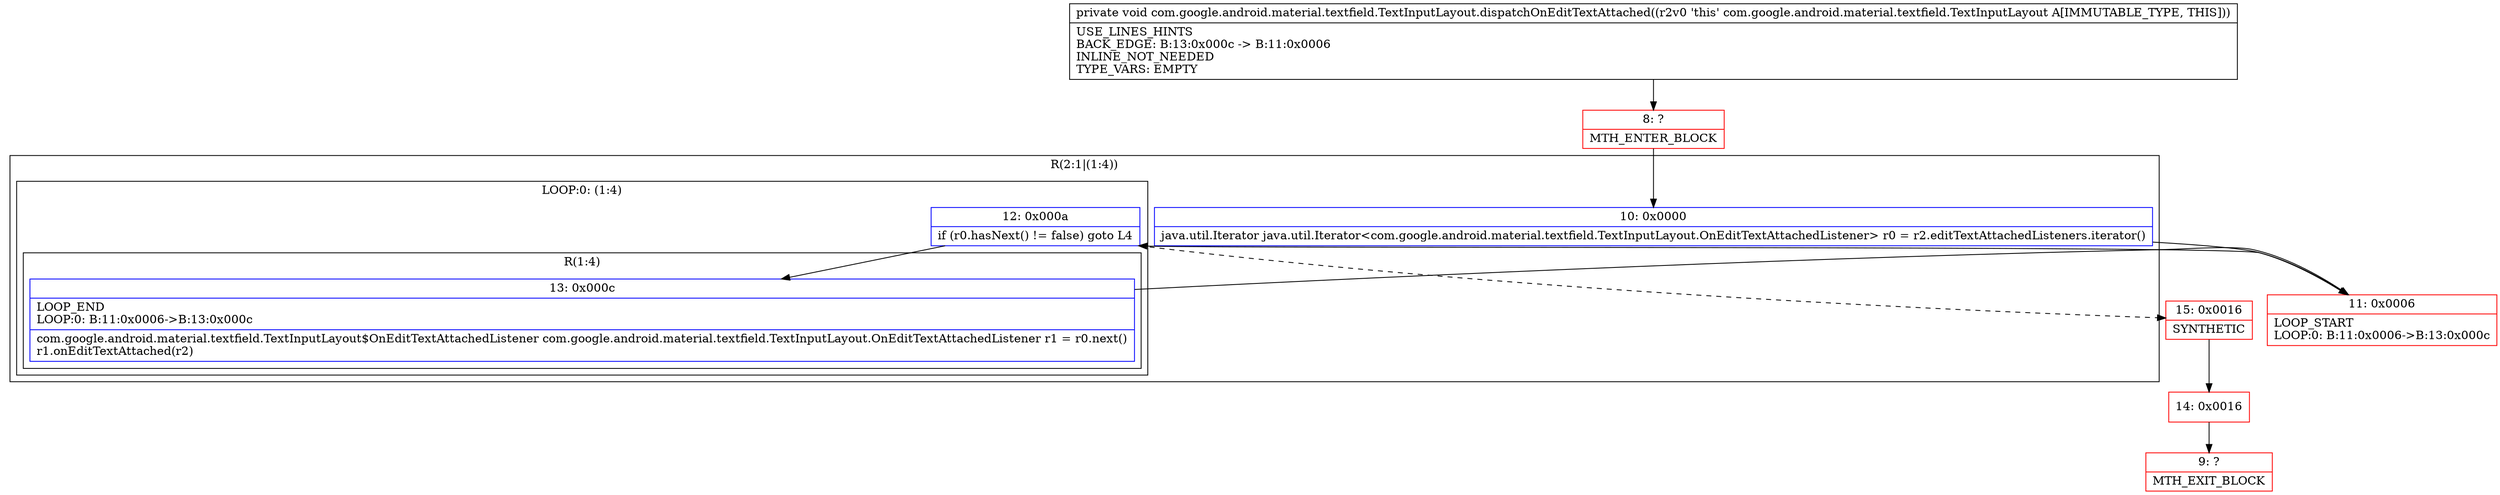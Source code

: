 digraph "CFG forcom.google.android.material.textfield.TextInputLayout.dispatchOnEditTextAttached()V" {
subgraph cluster_Region_1333197653 {
label = "R(2:1|(1:4))";
node [shape=record,color=blue];
Node_10 [shape=record,label="{10\:\ 0x0000|java.util.Iterator java.util.Iterator\<com.google.android.material.textfield.TextInputLayout.OnEditTextAttachedListener\> r0 = r2.editTextAttachedListeners.iterator()\l}"];
subgraph cluster_LoopRegion_1612591956 {
label = "LOOP:0: (1:4)";
node [shape=record,color=blue];
Node_12 [shape=record,label="{12\:\ 0x000a|if (r0.hasNext() != false) goto L4\l}"];
subgraph cluster_Region_1193092253 {
label = "R(1:4)";
node [shape=record,color=blue];
Node_13 [shape=record,label="{13\:\ 0x000c|LOOP_END\lLOOP:0: B:11:0x0006\-\>B:13:0x000c\l|com.google.android.material.textfield.TextInputLayout$OnEditTextAttachedListener com.google.android.material.textfield.TextInputLayout.OnEditTextAttachedListener r1 = r0.next()\lr1.onEditTextAttached(r2)\l}"];
}
}
}
Node_8 [shape=record,color=red,label="{8\:\ ?|MTH_ENTER_BLOCK\l}"];
Node_11 [shape=record,color=red,label="{11\:\ 0x0006|LOOP_START\lLOOP:0: B:11:0x0006\-\>B:13:0x000c\l}"];
Node_15 [shape=record,color=red,label="{15\:\ 0x0016|SYNTHETIC\l}"];
Node_14 [shape=record,color=red,label="{14\:\ 0x0016}"];
Node_9 [shape=record,color=red,label="{9\:\ ?|MTH_EXIT_BLOCK\l}"];
MethodNode[shape=record,label="{private void com.google.android.material.textfield.TextInputLayout.dispatchOnEditTextAttached((r2v0 'this' com.google.android.material.textfield.TextInputLayout A[IMMUTABLE_TYPE, THIS]))  | USE_LINES_HINTS\lBACK_EDGE: B:13:0x000c \-\> B:11:0x0006\lINLINE_NOT_NEEDED\lTYPE_VARS: EMPTY\l}"];
MethodNode -> Node_8;Node_10 -> Node_11;
Node_12 -> Node_13;
Node_12 -> Node_15[style=dashed];
Node_13 -> Node_11;
Node_8 -> Node_10;
Node_11 -> Node_12;
Node_15 -> Node_14;
Node_14 -> Node_9;
}

